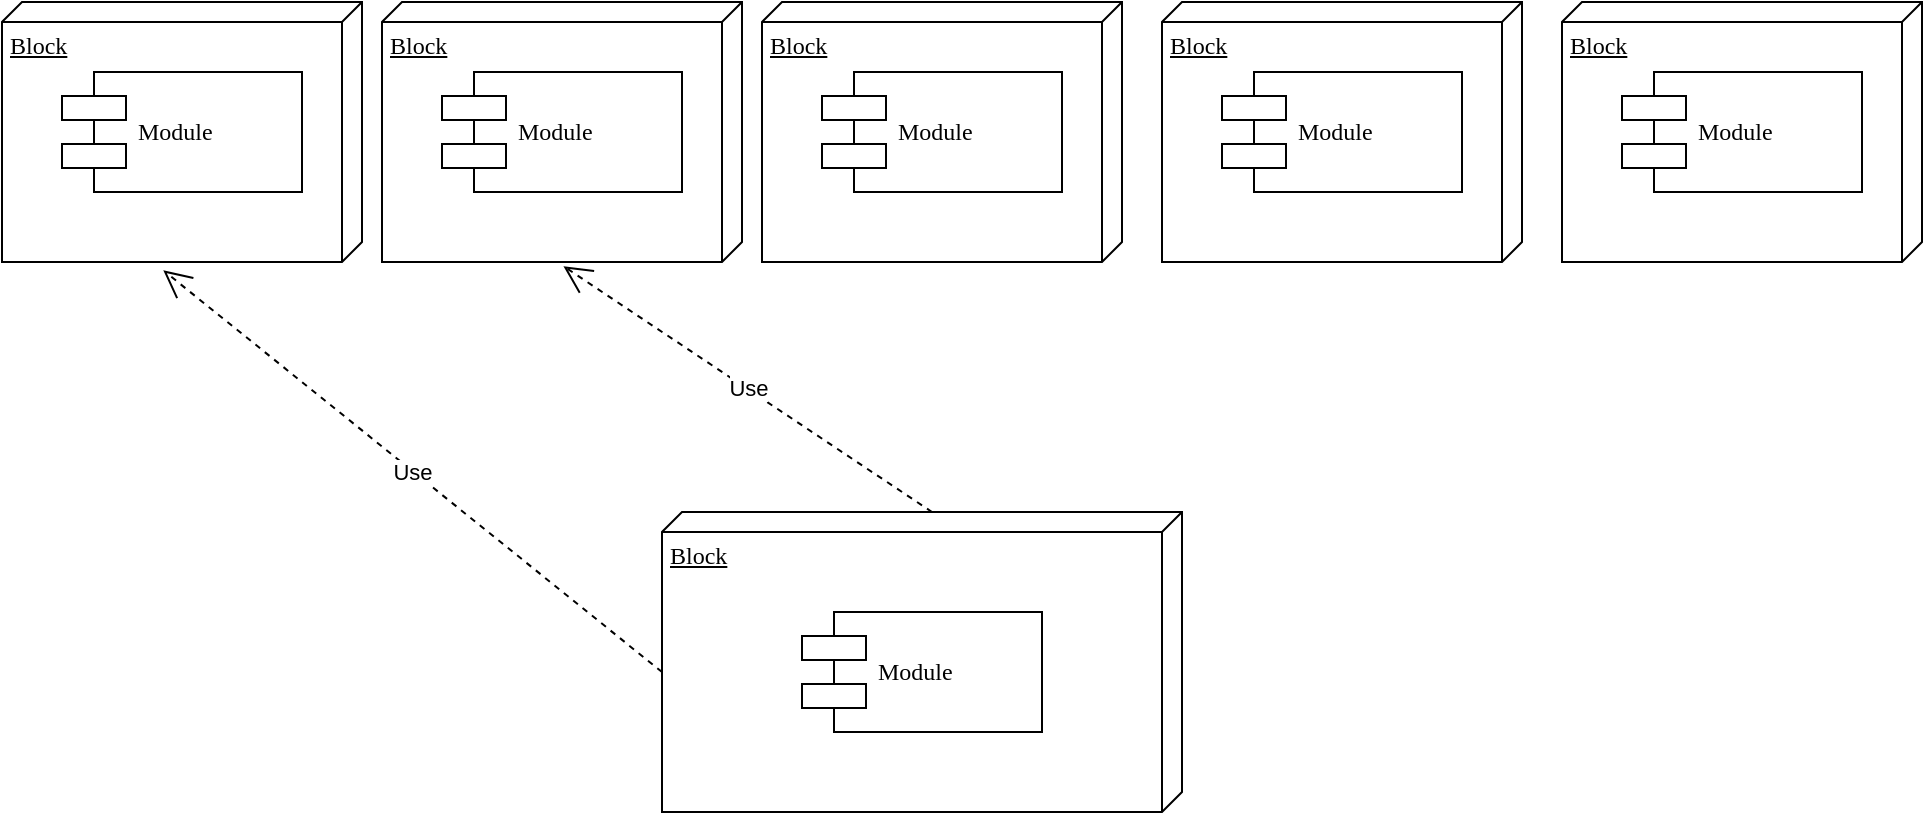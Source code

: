 <mxfile version="13.2.1" type="github"><diagram name="Page-1" id="5f0bae14-7c28-e335-631c-24af17079c00"><mxGraphModel dx="1694" dy="857" grid="1" gridSize="10" guides="1" tooltips="1" connect="1" arrows="1" fold="1" page="1" pageScale="1" pageWidth="1100" pageHeight="850" background="#ffffff" math="0" shadow="0"><root><mxCell id="0"/><mxCell id="1" parent="0"/><mxCell id="39150e848f15840c-1" value="Block" style="verticalAlign=top;align=left;spacingTop=8;spacingLeft=2;spacingRight=12;shape=cube;size=10;direction=south;fontStyle=4;html=1;rounded=0;shadow=0;comic=0;labelBackgroundColor=none;strokeWidth=1;fontFamily=Verdana;fontSize=12" parent="1" vertex="1"><mxGeometry x="70" y="85" width="180" height="130" as="geometry"/></mxCell><mxCell id="39150e848f15840c-3" value="Block" style="verticalAlign=top;align=left;spacingTop=8;spacingLeft=2;spacingRight=12;shape=cube;size=10;direction=south;fontStyle=4;html=1;rounded=0;shadow=0;comic=0;labelBackgroundColor=none;strokeWidth=1;fontFamily=Verdana;fontSize=12" parent="1" vertex="1"><mxGeometry x="400" y="340" width="260" height="150" as="geometry"/></mxCell><mxCell id="39150e848f15840c-5" value="Module" style="shape=component;align=left;spacingLeft=36;rounded=0;shadow=0;comic=0;labelBackgroundColor=none;strokeWidth=1;fontFamily=Verdana;fontSize=12;html=1;" parent="1" vertex="1"><mxGeometry x="100" y="120" width="120" height="60" as="geometry"/></mxCell><mxCell id="39150e848f15840c-10" value="Module" style="shape=component;align=left;spacingLeft=36;rounded=0;shadow=0;comic=0;labelBackgroundColor=none;strokeWidth=1;fontFamily=Verdana;fontSize=12;html=1;" parent="1" vertex="1"><mxGeometry x="470" y="390" width="120" height="60" as="geometry"/></mxCell><mxCell id="gIJZqIqjoUCWuNLTYLw4-9" value="Use" style="endArrow=open;endSize=12;dashed=1;html=1;exitX=0;exitY=0;exitDx=80;exitDy=260;exitPerimeter=0;entryX=1.032;entryY=0.552;entryDx=0;entryDy=0;entryPerimeter=0;" edge="1" parent="1" source="39150e848f15840c-3" target="39150e848f15840c-1"><mxGeometry width="160" relative="1" as="geometry"><mxPoint x="120" y="410" as="sourcePoint"/><mxPoint x="280" y="410" as="targetPoint"/></mxGeometry></mxCell><mxCell id="gIJZqIqjoUCWuNLTYLw4-10" value="Use" style="endArrow=open;endSize=12;dashed=1;html=1;exitX=0;exitY=0;exitDx=0;exitDy=125;exitPerimeter=0;entryX=1.016;entryY=0.496;entryDx=0;entryDy=0;entryPerimeter=0;" edge="1" parent="1" source="39150e848f15840c-3" target="gIJZqIqjoUCWuNLTYLw4-13"><mxGeometry width="160" relative="1" as="geometry"><mxPoint x="780.0" y="490" as="sourcePoint"/><mxPoint x="500" y="230" as="targetPoint"/></mxGeometry></mxCell><mxCell id="gIJZqIqjoUCWuNLTYLw4-13" value="Block" style="verticalAlign=top;align=left;spacingTop=8;spacingLeft=2;spacingRight=12;shape=cube;size=10;direction=south;fontStyle=4;html=1;rounded=0;shadow=0;comic=0;labelBackgroundColor=none;strokeWidth=1;fontFamily=Verdana;fontSize=12" vertex="1" parent="1"><mxGeometry x="260" y="85" width="180" height="130" as="geometry"/></mxCell><mxCell id="gIJZqIqjoUCWuNLTYLw4-14" value="Module" style="shape=component;align=left;spacingLeft=36;rounded=0;shadow=0;comic=0;labelBackgroundColor=none;strokeWidth=1;fontFamily=Verdana;fontSize=12;html=1;" vertex="1" parent="1"><mxGeometry x="290" y="120" width="120" height="60" as="geometry"/></mxCell><mxCell id="gIJZqIqjoUCWuNLTYLw4-15" value="Block" style="verticalAlign=top;align=left;spacingTop=8;spacingLeft=2;spacingRight=12;shape=cube;size=10;direction=south;fontStyle=4;html=1;rounded=0;shadow=0;comic=0;labelBackgroundColor=none;strokeWidth=1;fontFamily=Verdana;fontSize=12" vertex="1" parent="1"><mxGeometry x="450" y="85" width="180" height="130" as="geometry"/></mxCell><mxCell id="gIJZqIqjoUCWuNLTYLw4-16" value="Module" style="shape=component;align=left;spacingLeft=36;rounded=0;shadow=0;comic=0;labelBackgroundColor=none;strokeWidth=1;fontFamily=Verdana;fontSize=12;html=1;" vertex="1" parent="1"><mxGeometry x="480" y="120" width="120" height="60" as="geometry"/></mxCell><mxCell id="gIJZqIqjoUCWuNLTYLw4-17" value="Block" style="verticalAlign=top;align=left;spacingTop=8;spacingLeft=2;spacingRight=12;shape=cube;size=10;direction=south;fontStyle=4;html=1;rounded=0;shadow=0;comic=0;labelBackgroundColor=none;strokeWidth=1;fontFamily=Verdana;fontSize=12" vertex="1" parent="1"><mxGeometry x="650" y="85" width="180" height="130" as="geometry"/></mxCell><mxCell id="gIJZqIqjoUCWuNLTYLw4-18" value="Module" style="shape=component;align=left;spacingLeft=36;rounded=0;shadow=0;comic=0;labelBackgroundColor=none;strokeWidth=1;fontFamily=Verdana;fontSize=12;html=1;" vertex="1" parent="1"><mxGeometry x="680" y="120" width="120" height="60" as="geometry"/></mxCell><mxCell id="gIJZqIqjoUCWuNLTYLw4-19" value="Block" style="verticalAlign=top;align=left;spacingTop=8;spacingLeft=2;spacingRight=12;shape=cube;size=10;direction=south;fontStyle=4;html=1;rounded=0;shadow=0;comic=0;labelBackgroundColor=none;strokeWidth=1;fontFamily=Verdana;fontSize=12" vertex="1" parent="1"><mxGeometry x="850" y="85" width="180" height="130" as="geometry"/></mxCell><mxCell id="gIJZqIqjoUCWuNLTYLw4-20" value="Module" style="shape=component;align=left;spacingLeft=36;rounded=0;shadow=0;comic=0;labelBackgroundColor=none;strokeWidth=1;fontFamily=Verdana;fontSize=12;html=1;" vertex="1" parent="1"><mxGeometry x="880" y="120" width="120" height="60" as="geometry"/></mxCell></root></mxGraphModel></diagram></mxfile>